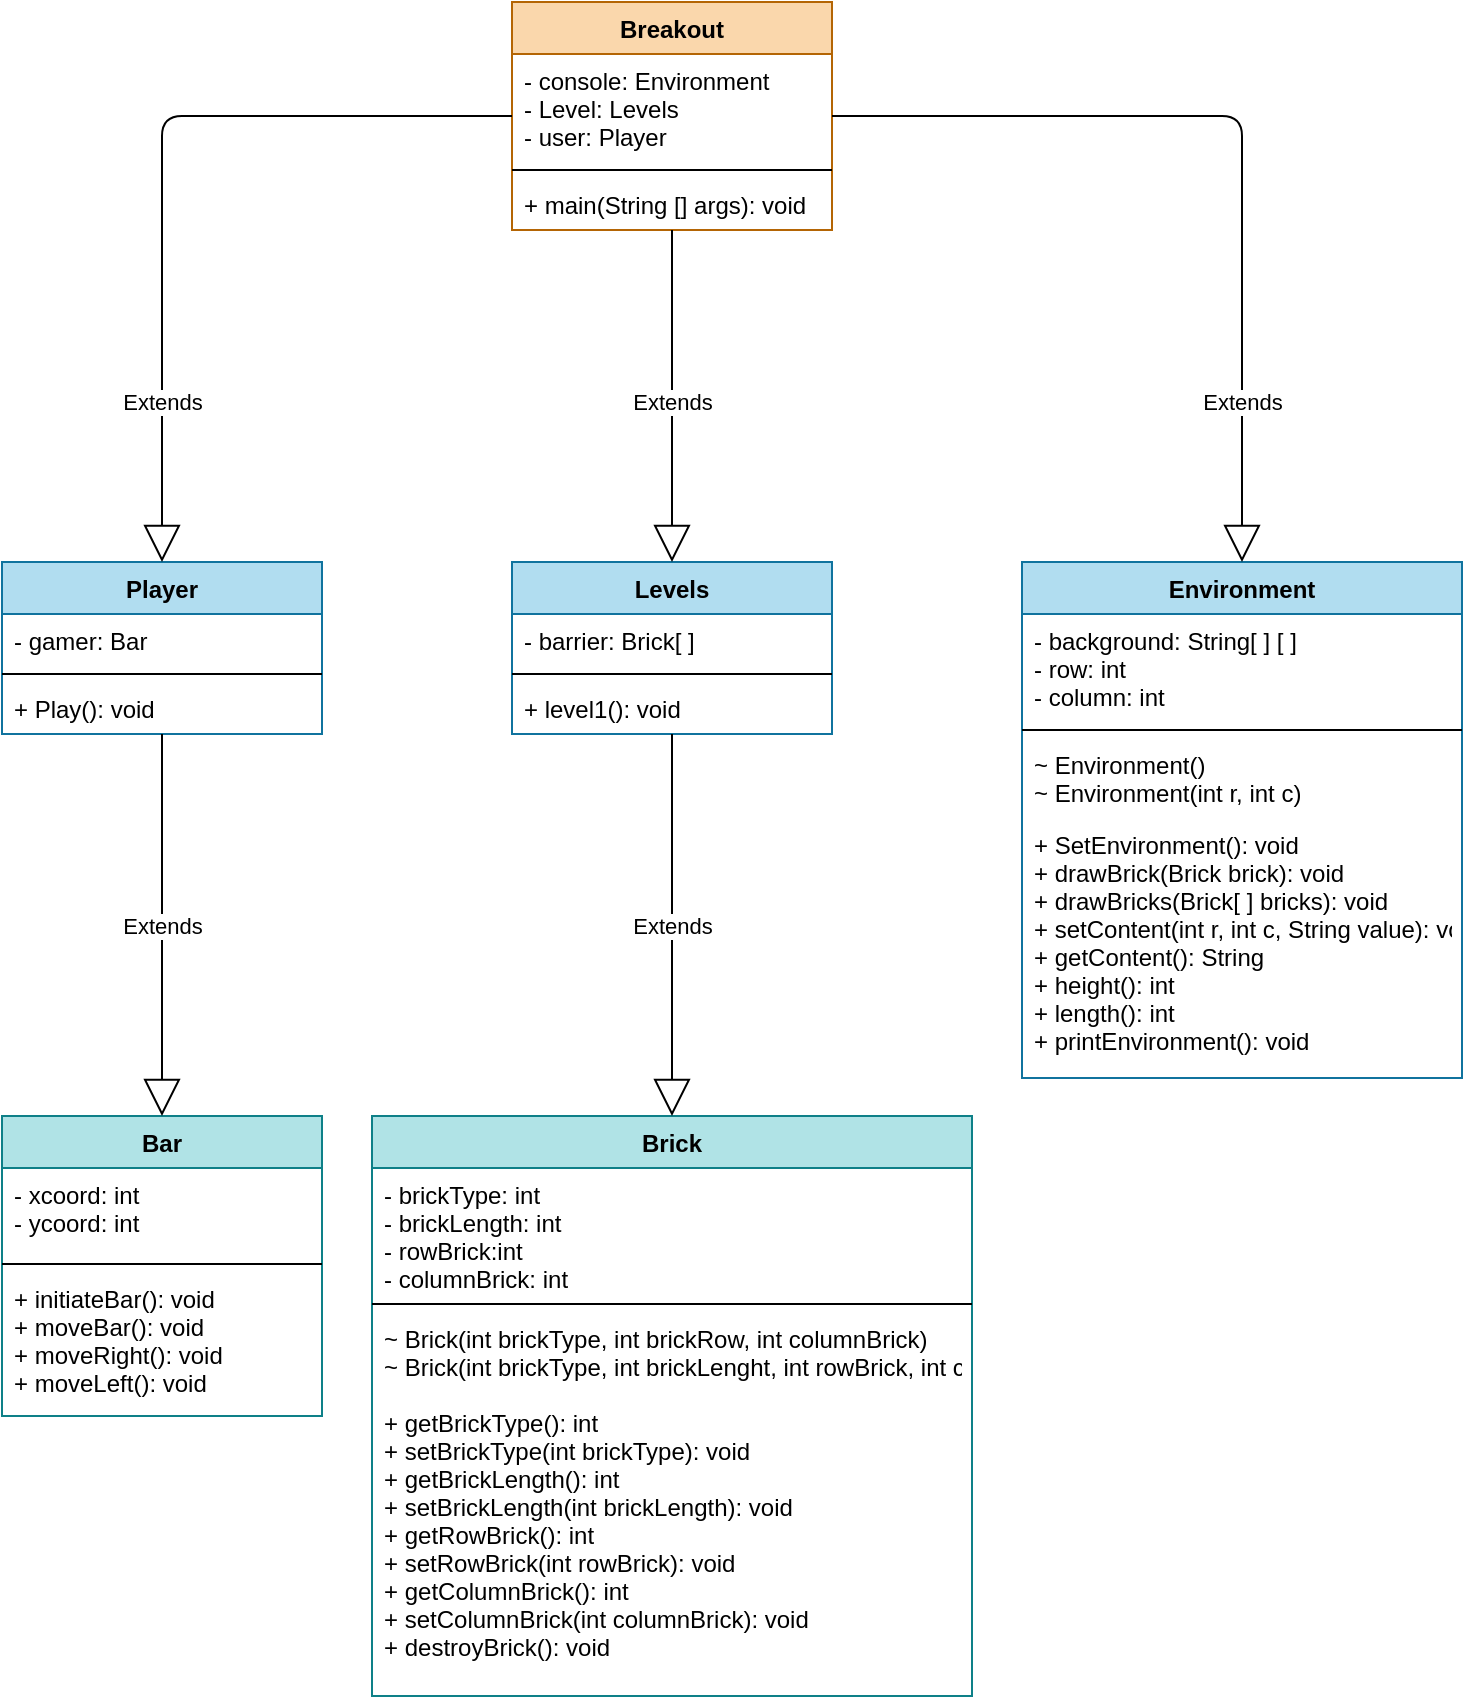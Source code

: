 <mxfile version="12.1.1" type="github" pages="1"><diagram id="ZUauTgaOYIpxMIYEoVlx" name="Page-1"><mxGraphModel dx="2016" dy="1318" grid="1" gridSize="10" guides="1" tooltips="1" connect="1" arrows="1" fold="1" page="1" pageScale="1" pageWidth="850" pageHeight="1100" math="0" shadow="0"><root><mxCell id="0"/><mxCell id="1" parent="0"/><mxCell id="quQoGAxU2CRMxXf0beor-3" value="Breakout" style="swimlane;fontStyle=1;align=center;verticalAlign=top;childLayout=stackLayout;horizontal=1;startSize=26;horizontalStack=0;resizeParent=1;resizeParentMax=0;resizeLast=0;collapsible=1;marginBottom=0;fillColor=#fad7ac;strokeColor=#b46504;" vertex="1" parent="1"><mxGeometry x="335" y="120" width="160" height="114" as="geometry"/></mxCell><mxCell id="quQoGAxU2CRMxXf0beor-4" value="- console: Environment&#10;- Level: Levels&#10;- user: Player" style="text;strokeColor=none;fillColor=none;align=left;verticalAlign=top;spacingLeft=4;spacingRight=4;overflow=hidden;rotatable=0;points=[[0,0.5],[1,0.5]];portConstraint=eastwest;" vertex="1" parent="quQoGAxU2CRMxXf0beor-3"><mxGeometry y="26" width="160" height="54" as="geometry"/></mxCell><mxCell id="quQoGAxU2CRMxXf0beor-5" value="" style="line;strokeWidth=1;fillColor=none;align=left;verticalAlign=middle;spacingTop=-1;spacingLeft=3;spacingRight=3;rotatable=0;labelPosition=right;points=[];portConstraint=eastwest;" vertex="1" parent="quQoGAxU2CRMxXf0beor-3"><mxGeometry y="80" width="160" height="8" as="geometry"/></mxCell><mxCell id="quQoGAxU2CRMxXf0beor-6" value="+ main(String [] args): void" style="text;strokeColor=none;fillColor=none;align=left;verticalAlign=top;spacingLeft=4;spacingRight=4;overflow=hidden;rotatable=0;points=[[0,0.5],[1,0.5]];portConstraint=eastwest;" vertex="1" parent="quQoGAxU2CRMxXf0beor-3"><mxGeometry y="88" width="160" height="26" as="geometry"/></mxCell><mxCell id="quQoGAxU2CRMxXf0beor-8" value="Player" style="swimlane;fontStyle=1;align=center;verticalAlign=top;childLayout=stackLayout;horizontal=1;startSize=26;horizontalStack=0;resizeParent=1;resizeParentMax=0;resizeLast=0;collapsible=1;marginBottom=0;fillColor=#b1ddf0;strokeColor=#10739e;" vertex="1" parent="1"><mxGeometry x="80" y="400" width="160" height="86" as="geometry"/></mxCell><mxCell id="quQoGAxU2CRMxXf0beor-9" value="- gamer: Bar" style="text;strokeColor=none;fillColor=none;align=left;verticalAlign=top;spacingLeft=4;spacingRight=4;overflow=hidden;rotatable=0;points=[[0,0.5],[1,0.5]];portConstraint=eastwest;" vertex="1" parent="quQoGAxU2CRMxXf0beor-8"><mxGeometry y="26" width="160" height="26" as="geometry"/></mxCell><mxCell id="quQoGAxU2CRMxXf0beor-10" value="" style="line;strokeWidth=1;fillColor=none;align=left;verticalAlign=middle;spacingTop=-1;spacingLeft=3;spacingRight=3;rotatable=0;labelPosition=right;points=[];portConstraint=eastwest;" vertex="1" parent="quQoGAxU2CRMxXf0beor-8"><mxGeometry y="52" width="160" height="8" as="geometry"/></mxCell><mxCell id="quQoGAxU2CRMxXf0beor-11" value="+ Play(): void" style="text;strokeColor=none;fillColor=none;align=left;verticalAlign=top;spacingLeft=4;spacingRight=4;overflow=hidden;rotatable=0;points=[[0,0.5],[1,0.5]];portConstraint=eastwest;" vertex="1" parent="quQoGAxU2CRMxXf0beor-8"><mxGeometry y="60" width="160" height="26" as="geometry"/></mxCell><mxCell id="quQoGAxU2CRMxXf0beor-16" value="Brick" style="swimlane;fontStyle=1;align=center;verticalAlign=top;childLayout=stackLayout;horizontal=1;startSize=26;horizontalStack=0;resizeParent=1;resizeParentMax=0;resizeLast=0;collapsible=1;marginBottom=0;fillColor=#b0e3e6;strokeColor=#0e8088;" vertex="1" parent="1"><mxGeometry x="265" y="677" width="300" height="290" as="geometry"/></mxCell><mxCell id="quQoGAxU2CRMxXf0beor-17" value="- brickType: int&#10;- brickLength: int&#10;- rowBrick:int&#10;- columnBrick: int" style="text;strokeColor=none;fillColor=none;align=left;verticalAlign=top;spacingLeft=4;spacingRight=4;overflow=hidden;rotatable=0;points=[[0,0.5],[1,0.5]];portConstraint=eastwest;" vertex="1" parent="quQoGAxU2CRMxXf0beor-16"><mxGeometry y="26" width="300" height="64" as="geometry"/></mxCell><mxCell id="quQoGAxU2CRMxXf0beor-18" value="" style="line;strokeWidth=1;fillColor=none;align=left;verticalAlign=middle;spacingTop=-1;spacingLeft=3;spacingRight=3;rotatable=0;labelPosition=right;points=[];portConstraint=eastwest;" vertex="1" parent="quQoGAxU2CRMxXf0beor-16"><mxGeometry y="90" width="300" height="8" as="geometry"/></mxCell><mxCell id="quQoGAxU2CRMxXf0beor-19" value="~ Brick(int brickType, int brickRow, int columnBrick)&#10;~ Brick(int brickType, int brickLenght, int rowBrick, int columnBrick)&#10;&#10;&#10;" style="text;strokeColor=none;fillColor=none;align=left;verticalAlign=top;spacingLeft=4;spacingRight=4;overflow=hidden;rotatable=0;points=[[0,0.5],[1,0.5]];portConstraint=eastwest;" vertex="1" parent="quQoGAxU2CRMxXf0beor-16"><mxGeometry y="98" width="300" height="42" as="geometry"/></mxCell><mxCell id="quQoGAxU2CRMxXf0beor-20" value="+ getBrickType(): int&#10;+ setBrickType(int brickType): void&#10;+ getBrickLength(): int&#10;+ setBrickLength(int brickLength): void&#10;+ getRowBrick(): int&#10;+ setRowBrick(int rowBrick): void&#10;+ getColumnBrick(): int&#10;+ setColumnBrick(int columnBrick): void&#10;+ destroyBrick(): void" style="text;strokeColor=none;fillColor=none;align=left;verticalAlign=top;spacingLeft=4;spacingRight=4;overflow=hidden;rotatable=0;points=[[0,0.5],[1,0.5]];portConstraint=eastwest;" vertex="1" parent="quQoGAxU2CRMxXf0beor-16"><mxGeometry y="140" width="300" height="150" as="geometry"/></mxCell><mxCell id="quQoGAxU2CRMxXf0beor-22" value="Environment" style="swimlane;fontStyle=1;align=center;verticalAlign=top;childLayout=stackLayout;horizontal=1;startSize=26;horizontalStack=0;resizeParent=1;resizeParentMax=0;resizeLast=0;collapsible=1;marginBottom=0;strokeColor=#10739e;fillColor=#b1ddf0;" vertex="1" parent="1"><mxGeometry x="590" y="400" width="220" height="258" as="geometry"/></mxCell><mxCell id="quQoGAxU2CRMxXf0beor-23" value="- background: String[ ] [ ]&#10;- row: int&#10;- column: int" style="text;strokeColor=none;fillColor=none;align=left;verticalAlign=top;spacingLeft=4;spacingRight=4;overflow=hidden;rotatable=0;points=[[0,0.5],[1,0.5]];portConstraint=eastwest;" vertex="1" parent="quQoGAxU2CRMxXf0beor-22"><mxGeometry y="26" width="220" height="54" as="geometry"/></mxCell><mxCell id="quQoGAxU2CRMxXf0beor-24" value="" style="line;strokeWidth=1;fillColor=none;align=left;verticalAlign=middle;spacingTop=-1;spacingLeft=3;spacingRight=3;rotatable=0;labelPosition=right;points=[];portConstraint=eastwest;" vertex="1" parent="quQoGAxU2CRMxXf0beor-22"><mxGeometry y="80" width="220" height="8" as="geometry"/></mxCell><mxCell id="quQoGAxU2CRMxXf0beor-25" value="~ Environment()&#10;~ Environment(int r, int c)" style="text;strokeColor=none;fillColor=none;align=left;verticalAlign=top;spacingLeft=4;spacingRight=4;overflow=hidden;rotatable=0;points=[[0,0.5],[1,0.5]];portConstraint=eastwest;" vertex="1" parent="quQoGAxU2CRMxXf0beor-22"><mxGeometry y="88" width="220" height="40" as="geometry"/></mxCell><mxCell id="quQoGAxU2CRMxXf0beor-26" value="+ SetEnvironment(): void&#10;+ drawBrick(Brick brick): void&#10;+ drawBricks(Brick[ ] bricks): void&#10;+ setContent(int r, int c, String value): void&#10;+ getContent(): String&#10;+ height(): int&#10;+ length(): int&#10;+ printEnvironment(): void" style="text;strokeColor=none;fillColor=none;align=left;verticalAlign=top;spacingLeft=4;spacingRight=4;overflow=hidden;rotatable=0;points=[[0,0.5],[1,0.5]];portConstraint=eastwest;" vertex="1" parent="quQoGAxU2CRMxXf0beor-22"><mxGeometry y="128" width="220" height="130" as="geometry"/></mxCell><mxCell id="quQoGAxU2CRMxXf0beor-27" value="Levels" style="swimlane;fontStyle=1;align=center;verticalAlign=top;childLayout=stackLayout;horizontal=1;startSize=26;horizontalStack=0;resizeParent=1;resizeParentMax=0;resizeLast=0;collapsible=1;marginBottom=0;strokeColor=#10739e;fillColor=#b1ddf0;" vertex="1" parent="1"><mxGeometry x="335" y="400" width="160" height="86" as="geometry"/></mxCell><mxCell id="quQoGAxU2CRMxXf0beor-28" value="- barrier: Brick[ ]" style="text;strokeColor=none;fillColor=none;align=left;verticalAlign=top;spacingLeft=4;spacingRight=4;overflow=hidden;rotatable=0;points=[[0,0.5],[1,0.5]];portConstraint=eastwest;" vertex="1" parent="quQoGAxU2CRMxXf0beor-27"><mxGeometry y="26" width="160" height="26" as="geometry"/></mxCell><mxCell id="quQoGAxU2CRMxXf0beor-29" value="" style="line;strokeWidth=1;fillColor=none;align=left;verticalAlign=middle;spacingTop=-1;spacingLeft=3;spacingRight=3;rotatable=0;labelPosition=right;points=[];portConstraint=eastwest;" vertex="1" parent="quQoGAxU2CRMxXf0beor-27"><mxGeometry y="52" width="160" height="8" as="geometry"/></mxCell><mxCell id="quQoGAxU2CRMxXf0beor-30" value="+ level1(): void" style="text;strokeColor=none;fillColor=none;align=left;verticalAlign=top;spacingLeft=4;spacingRight=4;overflow=hidden;rotatable=0;points=[[0,0.5],[1,0.5]];portConstraint=eastwest;" vertex="1" parent="quQoGAxU2CRMxXf0beor-27"><mxGeometry y="60" width="160" height="26" as="geometry"/></mxCell><mxCell id="quQoGAxU2CRMxXf0beor-33" value="Extends" style="endArrow=block;endSize=16;endFill=0;html=1;" edge="1" parent="1" source="quQoGAxU2CRMxXf0beor-27" target="quQoGAxU2CRMxXf0beor-16"><mxGeometry width="160" relative="1" as="geometry"><mxPoint x="80" y="947" as="sourcePoint"/><mxPoint x="240" y="947" as="targetPoint"/></mxGeometry></mxCell><mxCell id="quQoGAxU2CRMxXf0beor-37" value="Extends" style="endArrow=block;endSize=16;endFill=0;html=1;edgeStyle=orthogonalEdgeStyle;" edge="1" parent="1" source="quQoGAxU2CRMxXf0beor-3" target="quQoGAxU2CRMxXf0beor-8"><mxGeometry x="0.598" width="160" relative="1" as="geometry"><mxPoint x="80" y="840" as="sourcePoint"/><mxPoint x="240" y="840" as="targetPoint"/><mxPoint as="offset"/></mxGeometry></mxCell><mxCell id="quQoGAxU2CRMxXf0beor-39" value="Extends" style="endArrow=block;endSize=16;endFill=0;html=1;edgeStyle=orthogonalEdgeStyle;" edge="1" parent="1" source="quQoGAxU2CRMxXf0beor-3" target="quQoGAxU2CRMxXf0beor-22"><mxGeometry x="0.626" width="160" relative="1" as="geometry"><mxPoint x="250" y="177" as="sourcePoint"/><mxPoint x="341" y="303" as="targetPoint"/><mxPoint as="offset"/></mxGeometry></mxCell><mxCell id="quQoGAxU2CRMxXf0beor-41" value="Bar" style="swimlane;fontStyle=1;align=center;verticalAlign=top;childLayout=stackLayout;horizontal=1;startSize=26;horizontalStack=0;resizeParent=1;resizeParentMax=0;resizeLast=0;collapsible=1;marginBottom=0;strokeColor=#0e8088;fillColor=#b0e3e6;" vertex="1" parent="1"><mxGeometry x="80" y="677" width="160" height="150" as="geometry"/></mxCell><mxCell id="quQoGAxU2CRMxXf0beor-42" value="- xcoord: int&#10;- ycoord: int" style="text;strokeColor=none;fillColor=none;align=left;verticalAlign=top;spacingLeft=4;spacingRight=4;overflow=hidden;rotatable=0;points=[[0,0.5],[1,0.5]];portConstraint=eastwest;" vertex="1" parent="quQoGAxU2CRMxXf0beor-41"><mxGeometry y="26" width="160" height="44" as="geometry"/></mxCell><mxCell id="quQoGAxU2CRMxXf0beor-43" value="" style="line;strokeWidth=1;fillColor=none;align=left;verticalAlign=middle;spacingTop=-1;spacingLeft=3;spacingRight=3;rotatable=0;labelPosition=right;points=[];portConstraint=eastwest;" vertex="1" parent="quQoGAxU2CRMxXf0beor-41"><mxGeometry y="70" width="160" height="8" as="geometry"/></mxCell><mxCell id="quQoGAxU2CRMxXf0beor-44" value="+ initiateBar(): void&#10;+ moveBar(): void&#10;+ moveRight(): void&#10;+ moveLeft(): void&#10;" style="text;strokeColor=none;fillColor=none;align=left;verticalAlign=top;spacingLeft=4;spacingRight=4;overflow=hidden;rotatable=0;points=[[0,0.5],[1,0.5]];portConstraint=eastwest;" vertex="1" parent="quQoGAxU2CRMxXf0beor-41"><mxGeometry y="78" width="160" height="72" as="geometry"/></mxCell><mxCell id="quQoGAxU2CRMxXf0beor-45" value="Extends" style="endArrow=block;endSize=16;endFill=0;html=1;" edge="1" parent="1" source="quQoGAxU2CRMxXf0beor-8" target="quQoGAxU2CRMxXf0beor-41"><mxGeometry width="160" relative="1" as="geometry"><mxPoint x="80" y="987" as="sourcePoint"/><mxPoint x="240" y="987" as="targetPoint"/></mxGeometry></mxCell><mxCell id="quQoGAxU2CRMxXf0beor-46" value="Extends" style="endArrow=block;endSize=16;endFill=0;html=1;entryX=0.5;entryY=0;entryDx=0;entryDy=0;" edge="1" parent="1" source="quQoGAxU2CRMxXf0beor-3" target="quQoGAxU2CRMxXf0beor-27"><mxGeometry x="0.036" width="160" relative="1" as="geometry"><mxPoint x="500" y="187" as="sourcePoint"/><mxPoint x="666" y="400" as="targetPoint"/><mxPoint as="offset"/></mxGeometry></mxCell></root></mxGraphModel></diagram></mxfile>
